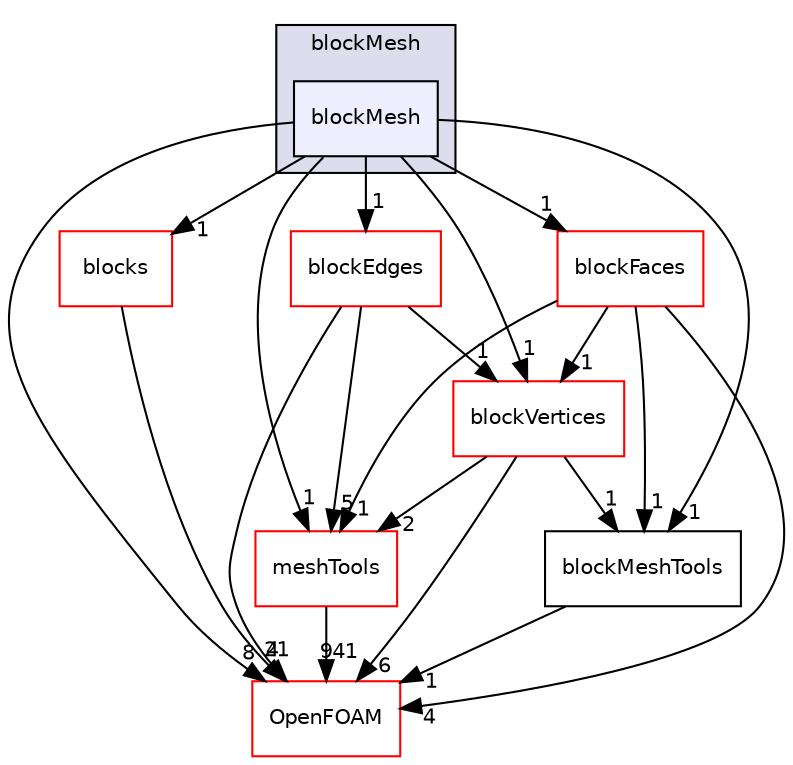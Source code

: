 digraph "src/mesh/blockMesh/blockMesh" {
  bgcolor=transparent;
  compound=true
  node [ fontsize="10", fontname="Helvetica"];
  edge [ labelfontsize="10", labelfontname="Helvetica"];
  subgraph clusterdir_ade3ea1948a418ffb78a293f495540d7 {
    graph [ bgcolor="#ddddee", pencolor="black", label="blockMesh" fontname="Helvetica", fontsize="10", URL="dir_ade3ea1948a418ffb78a293f495540d7.html"]
  dir_31b8270c210cc8b10b1c8fa0114be036 [shape=box, label="blockMesh", style="filled", fillcolor="#eeeeff", pencolor="black", URL="dir_31b8270c210cc8b10b1c8fa0114be036.html"];
  }
  dir_3d4b7ff82430426b89c0b8ee1857acdd [shape=box label="blocks" color="red" URL="dir_3d4b7ff82430426b89c0b8ee1857acdd.html"];
  dir_93895511c18a9f0db9f27c0c000f3eac [shape=box label="blockVertices" color="red" URL="dir_93895511c18a9f0db9f27c0c000f3eac.html"];
  dir_2be04f7008d0f59dcfa6d7f2ed1ae216 [shape=box label="blockEdges" color="red" URL="dir_2be04f7008d0f59dcfa6d7f2ed1ae216.html"];
  dir_ae30ad0bef50cf391b24c614251bb9fd [shape=box label="meshTools" color="red" URL="dir_ae30ad0bef50cf391b24c614251bb9fd.html"];
  dir_934fd699d4e73509f5b745cbde9009c9 [shape=box label="blockMeshTools" URL="dir_934fd699d4e73509f5b745cbde9009c9.html"];
  dir_bd6d7609183954e4e602a5d911da1e0d [shape=box label="blockFaces" color="red" URL="dir_bd6d7609183954e4e602a5d911da1e0d.html"];
  dir_c5473ff19b20e6ec4dfe5c310b3778a8 [shape=box label="OpenFOAM" color="red" URL="dir_c5473ff19b20e6ec4dfe5c310b3778a8.html"];
  dir_3d4b7ff82430426b89c0b8ee1857acdd->dir_c5473ff19b20e6ec4dfe5c310b3778a8 [headlabel="4", labeldistance=1.5 headhref="dir_001913_002151.html"];
  dir_93895511c18a9f0db9f27c0c000f3eac->dir_ae30ad0bef50cf391b24c614251bb9fd [headlabel="2", labeldistance=1.5 headhref="dir_001916_001949.html"];
  dir_93895511c18a9f0db9f27c0c000f3eac->dir_934fd699d4e73509f5b745cbde9009c9 [headlabel="1", labeldistance=1.5 headhref="dir_001916_001912.html"];
  dir_93895511c18a9f0db9f27c0c000f3eac->dir_c5473ff19b20e6ec4dfe5c310b3778a8 [headlabel="6", labeldistance=1.5 headhref="dir_001916_002151.html"];
  dir_2be04f7008d0f59dcfa6d7f2ed1ae216->dir_93895511c18a9f0db9f27c0c000f3eac [headlabel="1", labeldistance=1.5 headhref="dir_001897_001916.html"];
  dir_2be04f7008d0f59dcfa6d7f2ed1ae216->dir_ae30ad0bef50cf391b24c614251bb9fd [headlabel="5", labeldistance=1.5 headhref="dir_001897_001949.html"];
  dir_2be04f7008d0f59dcfa6d7f2ed1ae216->dir_c5473ff19b20e6ec4dfe5c310b3778a8 [headlabel="21", labeldistance=1.5 headhref="dir_001897_002151.html"];
  dir_ae30ad0bef50cf391b24c614251bb9fd->dir_c5473ff19b20e6ec4dfe5c310b3778a8 [headlabel="941", labeldistance=1.5 headhref="dir_001949_002151.html"];
  dir_934fd699d4e73509f5b745cbde9009c9->dir_c5473ff19b20e6ec4dfe5c310b3778a8 [headlabel="1", labeldistance=1.5 headhref="dir_001912_002151.html"];
  dir_bd6d7609183954e4e602a5d911da1e0d->dir_93895511c18a9f0db9f27c0c000f3eac [headlabel="1", labeldistance=1.5 headhref="dir_001908_001916.html"];
  dir_bd6d7609183954e4e602a5d911da1e0d->dir_ae30ad0bef50cf391b24c614251bb9fd [headlabel="1", labeldistance=1.5 headhref="dir_001908_001949.html"];
  dir_bd6d7609183954e4e602a5d911da1e0d->dir_934fd699d4e73509f5b745cbde9009c9 [headlabel="1", labeldistance=1.5 headhref="dir_001908_001912.html"];
  dir_bd6d7609183954e4e602a5d911da1e0d->dir_c5473ff19b20e6ec4dfe5c310b3778a8 [headlabel="4", labeldistance=1.5 headhref="dir_001908_002151.html"];
  dir_31b8270c210cc8b10b1c8fa0114be036->dir_3d4b7ff82430426b89c0b8ee1857acdd [headlabel="1", labeldistance=1.5 headhref="dir_001911_001913.html"];
  dir_31b8270c210cc8b10b1c8fa0114be036->dir_93895511c18a9f0db9f27c0c000f3eac [headlabel="1", labeldistance=1.5 headhref="dir_001911_001916.html"];
  dir_31b8270c210cc8b10b1c8fa0114be036->dir_2be04f7008d0f59dcfa6d7f2ed1ae216 [headlabel="1", labeldistance=1.5 headhref="dir_001911_001897.html"];
  dir_31b8270c210cc8b10b1c8fa0114be036->dir_ae30ad0bef50cf391b24c614251bb9fd [headlabel="1", labeldistance=1.5 headhref="dir_001911_001949.html"];
  dir_31b8270c210cc8b10b1c8fa0114be036->dir_934fd699d4e73509f5b745cbde9009c9 [headlabel="1", labeldistance=1.5 headhref="dir_001911_001912.html"];
  dir_31b8270c210cc8b10b1c8fa0114be036->dir_bd6d7609183954e4e602a5d911da1e0d [headlabel="1", labeldistance=1.5 headhref="dir_001911_001908.html"];
  dir_31b8270c210cc8b10b1c8fa0114be036->dir_c5473ff19b20e6ec4dfe5c310b3778a8 [headlabel="8", labeldistance=1.5 headhref="dir_001911_002151.html"];
}
